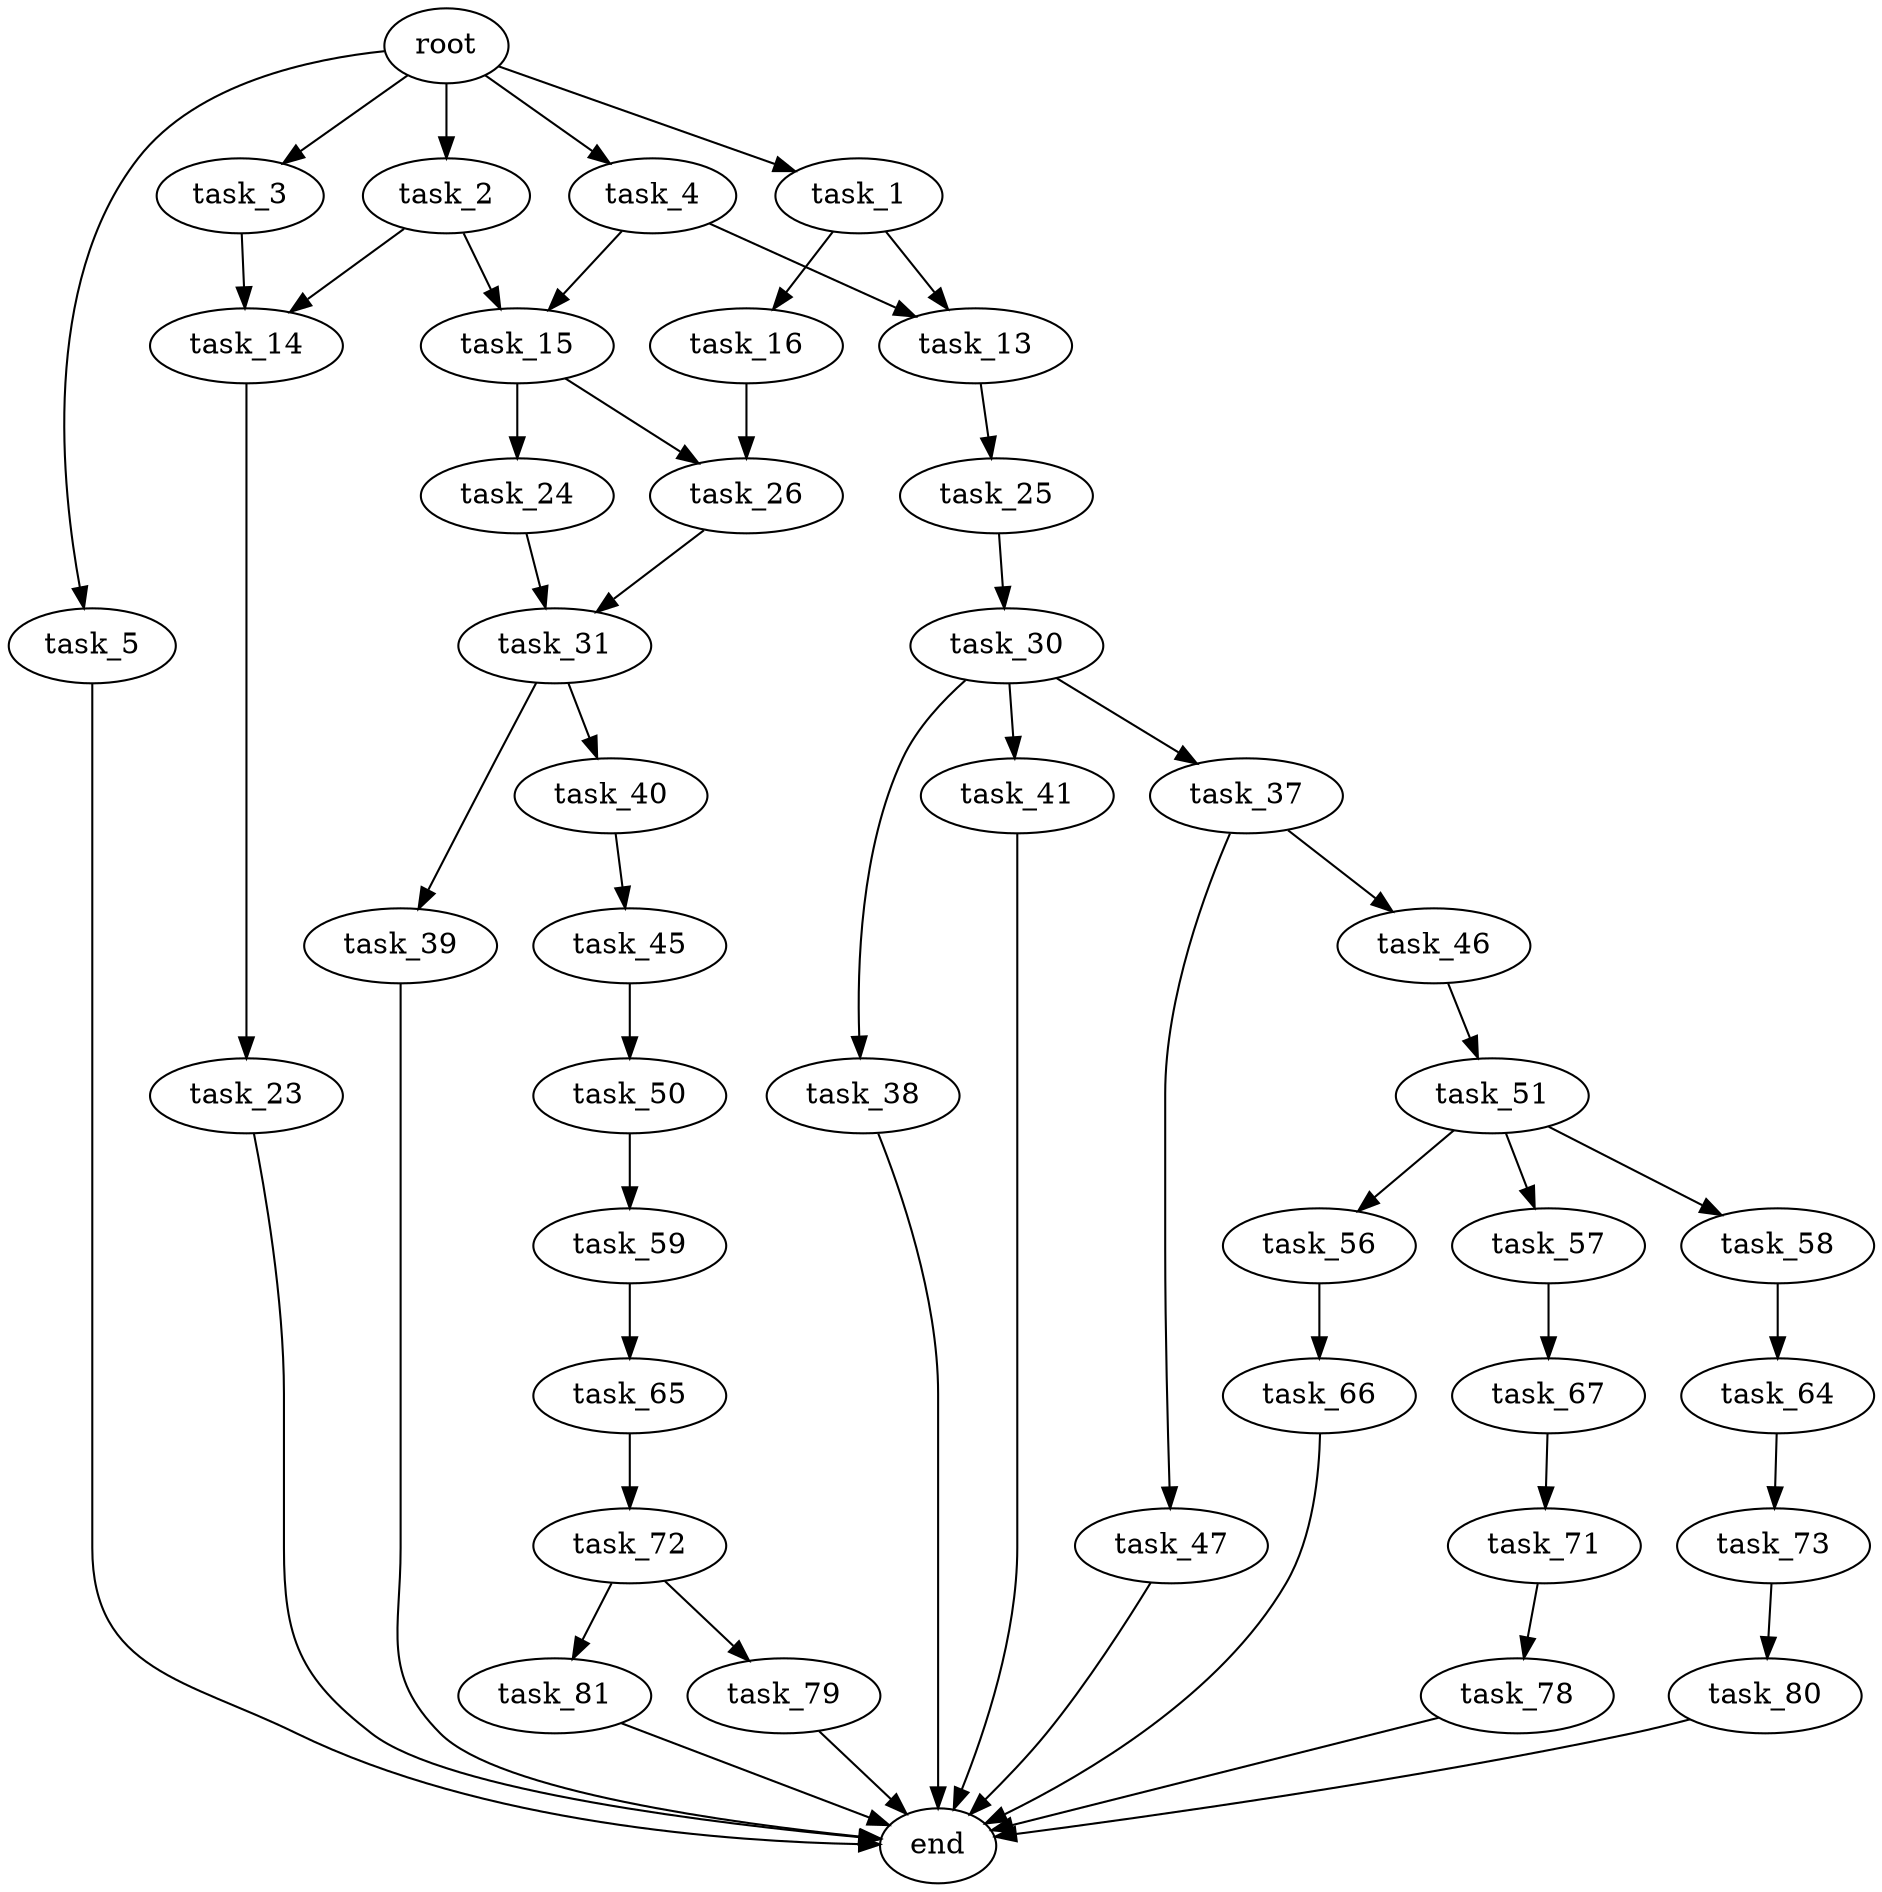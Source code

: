 digraph G {
  root [size="0.000000"];
  task_1 [size="602377907261.000000"];
  task_2 [size="193008994339.000000"];
  task_3 [size="246597454769.000000"];
  task_4 [size="1966439257.000000"];
  task_5 [size="28647023326.000000"];
  task_13 [size="2856720880.000000"];
  task_14 [size="134217728000.000000"];
  task_15 [size="8117148190.000000"];
  task_16 [size="1073741824000.000000"];
  task_23 [size="549755813888.000000"];
  task_24 [size="1043688460935.000000"];
  task_25 [size="231928233984.000000"];
  task_26 [size="856911654807.000000"];
  task_30 [size="520699035674.000000"];
  task_31 [size="1826039372.000000"];
  task_37 [size="318049553146.000000"];
  task_38 [size="8589934592.000000"];
  task_39 [size="68719476736.000000"];
  task_40 [size="29802727360.000000"];
  task_41 [size="454226922.000000"];
  task_45 [size="14350968192.000000"];
  task_46 [size="91008274760.000000"];
  task_47 [size="8078953583.000000"];
  task_50 [size="9726420544.000000"];
  task_51 [size="368293445632.000000"];
  task_56 [size="48821992578.000000"];
  task_57 [size="8589934592.000000"];
  task_58 [size="1073741824000.000000"];
  task_59 [size="8589934592.000000"];
  task_64 [size="132188353146.000000"];
  task_65 [size="72061840424.000000"];
  task_66 [size="28602149036.000000"];
  task_67 [size="3356768311.000000"];
  task_71 [size="8575369851.000000"];
  task_72 [size="252167724644.000000"];
  task_73 [size="4675797157.000000"];
  task_78 [size="326359354770.000000"];
  task_79 [size="660357757720.000000"];
  task_80 [size="1073741824000.000000"];
  task_81 [size="116270954723.000000"];
  end [size="0.000000"];

  root -> task_1 [size="1.000000"];
  root -> task_2 [size="1.000000"];
  root -> task_3 [size="1.000000"];
  root -> task_4 [size="1.000000"];
  root -> task_5 [size="1.000000"];
  task_1 -> task_13 [size="536870912.000000"];
  task_1 -> task_16 [size="536870912.000000"];
  task_2 -> task_14 [size="209715200.000000"];
  task_2 -> task_15 [size="209715200.000000"];
  task_3 -> task_14 [size="301989888.000000"];
  task_4 -> task_13 [size="209715200.000000"];
  task_4 -> task_15 [size="209715200.000000"];
  task_5 -> end [size="1.000000"];
  task_13 -> task_25 [size="75497472.000000"];
  task_14 -> task_23 [size="209715200.000000"];
  task_15 -> task_24 [size="134217728.000000"];
  task_15 -> task_26 [size="134217728.000000"];
  task_16 -> task_26 [size="838860800.000000"];
  task_23 -> end [size="1.000000"];
  task_24 -> task_31 [size="679477248.000000"];
  task_25 -> task_30 [size="301989888.000000"];
  task_26 -> task_31 [size="679477248.000000"];
  task_30 -> task_37 [size="536870912.000000"];
  task_30 -> task_38 [size="536870912.000000"];
  task_30 -> task_41 [size="536870912.000000"];
  task_31 -> task_39 [size="33554432.000000"];
  task_31 -> task_40 [size="33554432.000000"];
  task_37 -> task_46 [size="536870912.000000"];
  task_37 -> task_47 [size="536870912.000000"];
  task_38 -> end [size="1.000000"];
  task_39 -> end [size="1.000000"];
  task_40 -> task_45 [size="536870912.000000"];
  task_41 -> end [size="1.000000"];
  task_45 -> task_50 [size="301989888.000000"];
  task_46 -> task_51 [size="209715200.000000"];
  task_47 -> end [size="1.000000"];
  task_50 -> task_59 [size="411041792.000000"];
  task_51 -> task_56 [size="411041792.000000"];
  task_51 -> task_57 [size="411041792.000000"];
  task_51 -> task_58 [size="411041792.000000"];
  task_56 -> task_66 [size="209715200.000000"];
  task_57 -> task_67 [size="33554432.000000"];
  task_58 -> task_64 [size="838860800.000000"];
  task_59 -> task_65 [size="33554432.000000"];
  task_64 -> task_73 [size="209715200.000000"];
  task_65 -> task_72 [size="209715200.000000"];
  task_66 -> end [size="1.000000"];
  task_67 -> task_71 [size="301989888.000000"];
  task_71 -> task_78 [size="679477248.000000"];
  task_72 -> task_79 [size="301989888.000000"];
  task_72 -> task_81 [size="301989888.000000"];
  task_73 -> task_80 [size="536870912.000000"];
  task_78 -> end [size="1.000000"];
  task_79 -> end [size="1.000000"];
  task_80 -> end [size="1.000000"];
  task_81 -> end [size="1.000000"];
}
